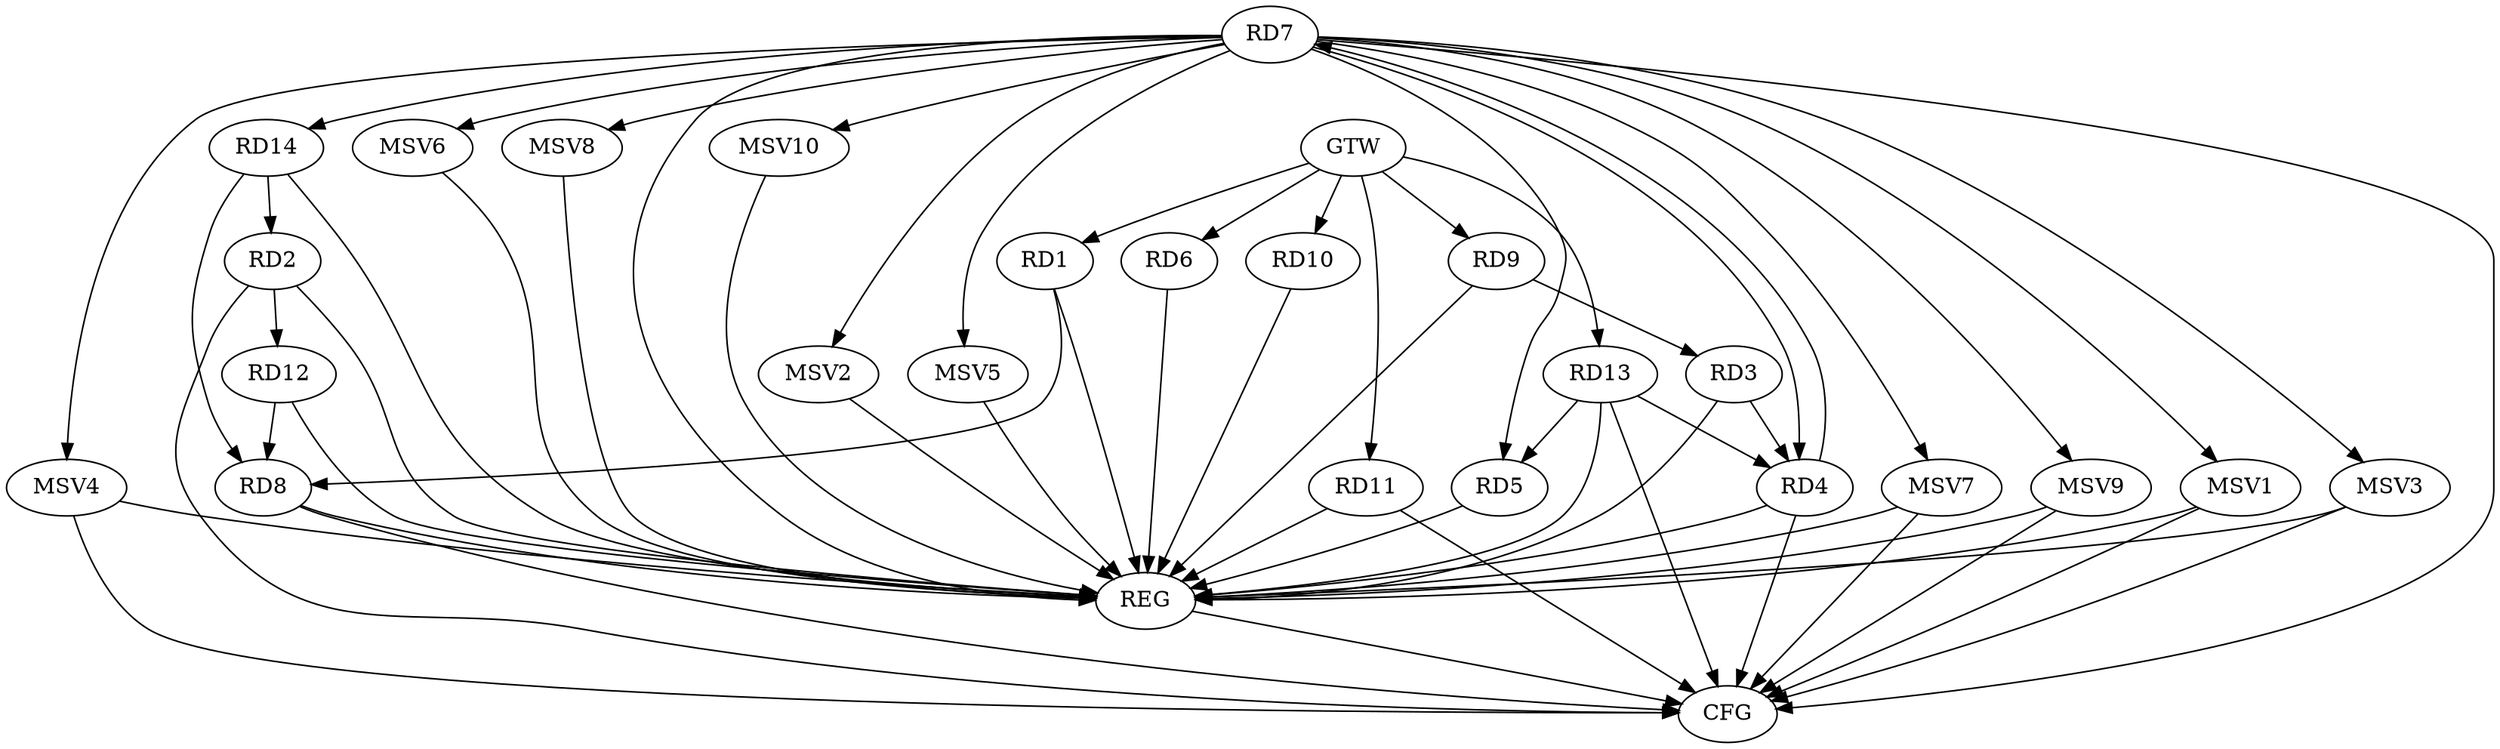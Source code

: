 strict digraph G {
  RD1 [ label="RD1" ];
  RD2 [ label="RD2" ];
  RD3 [ label="RD3" ];
  RD4 [ label="RD4" ];
  RD5 [ label="RD5" ];
  RD6 [ label="RD6" ];
  RD7 [ label="RD7" ];
  RD8 [ label="RD8" ];
  RD9 [ label="RD9" ];
  RD10 [ label="RD10" ];
  RD11 [ label="RD11" ];
  RD12 [ label="RD12" ];
  RD13 [ label="RD13" ];
  RD14 [ label="RD14" ];
  GTW [ label="GTW" ];
  REG [ label="REG" ];
  CFG [ label="CFG" ];
  MSV1 [ label="MSV1" ];
  MSV2 [ label="MSV2" ];
  MSV3 [ label="MSV3" ];
  MSV4 [ label="MSV4" ];
  MSV5 [ label="MSV5" ];
  MSV6 [ label="MSV6" ];
  MSV7 [ label="MSV7" ];
  MSV8 [ label="MSV8" ];
  MSV9 [ label="MSV9" ];
  MSV10 [ label="MSV10" ];
  RD1 -> RD8;
  RD2 -> RD12;
  RD14 -> RD2;
  RD3 -> RD4;
  RD9 -> RD3;
  RD4 -> RD7;
  RD7 -> RD4;
  RD13 -> RD4;
  RD7 -> RD5;
  RD13 -> RD5;
  RD7 -> RD14;
  RD12 -> RD8;
  RD14 -> RD8;
  GTW -> RD1;
  GTW -> RD6;
  GTW -> RD9;
  GTW -> RD10;
  GTW -> RD11;
  GTW -> RD13;
  RD1 -> REG;
  RD2 -> REG;
  RD3 -> REG;
  RD4 -> REG;
  RD5 -> REG;
  RD6 -> REG;
  RD7 -> REG;
  RD8 -> REG;
  RD9 -> REG;
  RD10 -> REG;
  RD11 -> REG;
  RD12 -> REG;
  RD13 -> REG;
  RD14 -> REG;
  RD11 -> CFG;
  RD7 -> CFG;
  RD13 -> CFG;
  RD2 -> CFG;
  RD4 -> CFG;
  RD8 -> CFG;
  REG -> CFG;
  RD7 -> MSV1;
  MSV1 -> REG;
  MSV1 -> CFG;
  RD7 -> MSV2;
  MSV2 -> REG;
  RD7 -> MSV3;
  MSV3 -> REG;
  MSV3 -> CFG;
  RD7 -> MSV4;
  RD7 -> MSV5;
  MSV4 -> REG;
  MSV4 -> CFG;
  MSV5 -> REG;
  RD7 -> MSV6;
  MSV6 -> REG;
  RD7 -> MSV7;
  MSV7 -> REG;
  MSV7 -> CFG;
  RD7 -> MSV8;
  RD7 -> MSV9;
  RD7 -> MSV10;
  MSV8 -> REG;
  MSV9 -> REG;
  MSV9 -> CFG;
  MSV10 -> REG;
}
